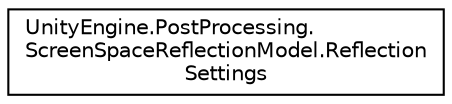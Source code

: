 digraph "Graphical Class Hierarchy"
{
  edge [fontname="Helvetica",fontsize="10",labelfontname="Helvetica",labelfontsize="10"];
  node [fontname="Helvetica",fontsize="10",shape=record];
  rankdir="LR";
  Node0 [label="UnityEngine.PostProcessing.\lScreenSpaceReflectionModel.Reflection\lSettings",height=0.2,width=0.4,color="black", fillcolor="white", style="filled",URL="$struct_unity_engine_1_1_post_processing_1_1_screen_space_reflection_model_1_1_reflection_settings.html"];
}
